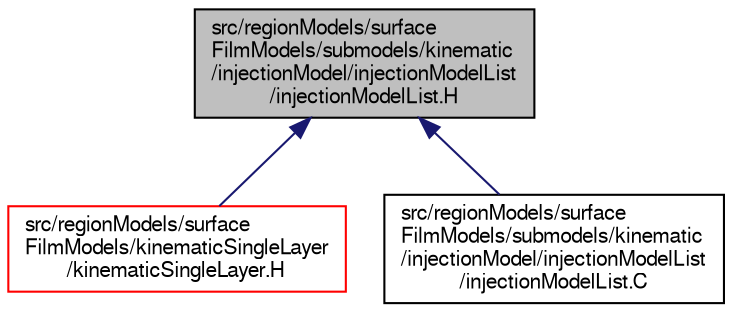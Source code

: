 digraph "src/regionModels/surfaceFilmModels/submodels/kinematic/injectionModel/injectionModelList/injectionModelList.H"
{
  bgcolor="transparent";
  edge [fontname="FreeSans",fontsize="10",labelfontname="FreeSans",labelfontsize="10"];
  node [fontname="FreeSans",fontsize="10",shape=record];
  Node1 [label="src/regionModels/surface\lFilmModels/submodels/kinematic\l/injectionModel/injectionModelList\l/injectionModelList.H",height=0.2,width=0.4,color="black", fillcolor="grey75", style="filled" fontcolor="black"];
  Node1 -> Node2 [dir="back",color="midnightblue",fontsize="10",style="solid",fontname="FreeSans"];
  Node2 [label="src/regionModels/surface\lFilmModels/kinematicSingleLayer\l/kinematicSingleLayer.H",height=0.2,width=0.4,color="red",URL="$a09036.html"];
  Node1 -> Node3 [dir="back",color="midnightblue",fontsize="10",style="solid",fontname="FreeSans"];
  Node3 [label="src/regionModels/surface\lFilmModels/submodels/kinematic\l/injectionModel/injectionModelList\l/injectionModelList.C",height=0.2,width=0.4,color="black",URL="$a09071.html"];
}

